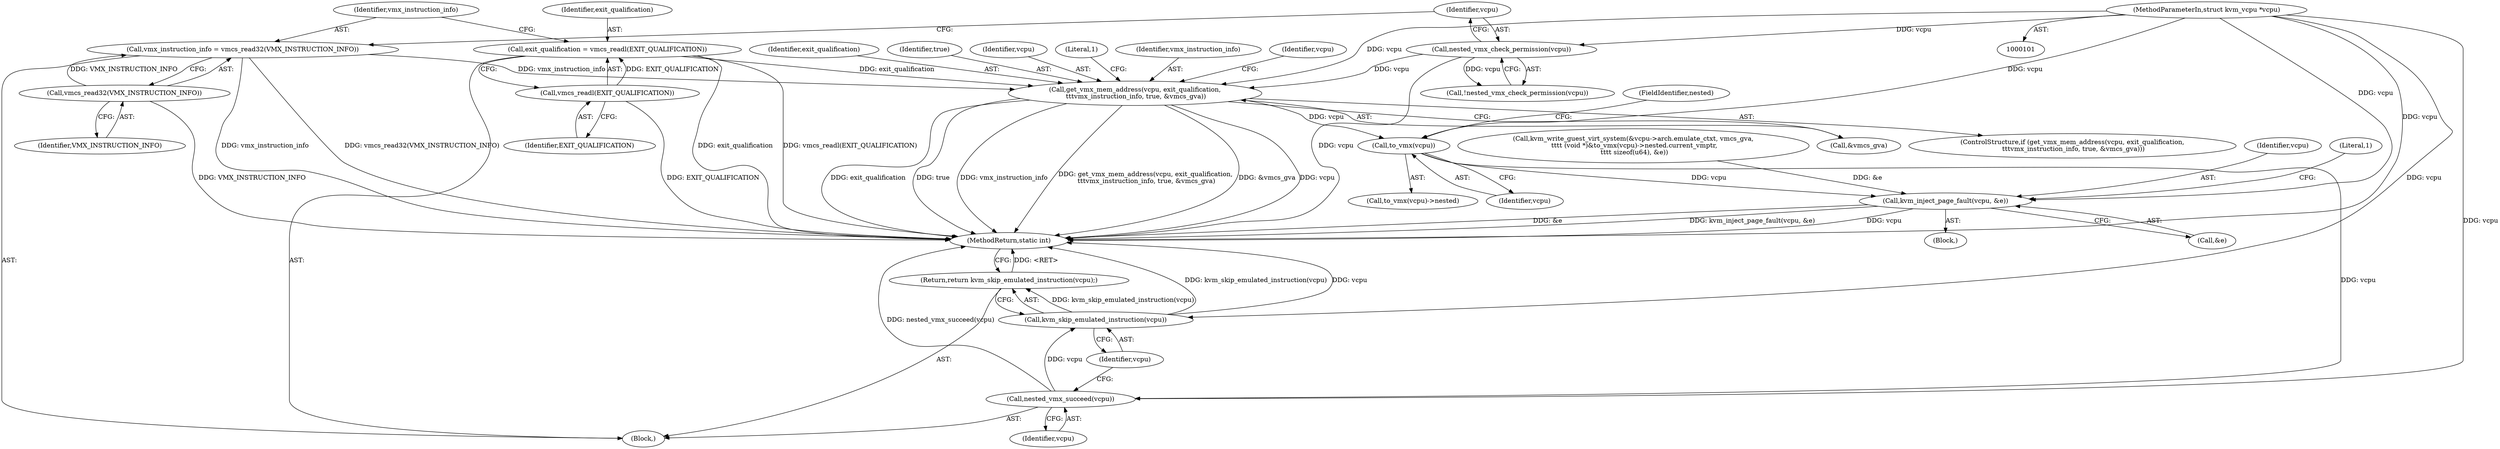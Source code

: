 digraph "0_linux_727ba748e110b4de50d142edca9d6a9b7e6111d8_0@pointer" {
"1000123" [label="(Call,get_vmx_mem_address(vcpu, exit_qualification,\n \t\t\tvmx_instruction_info, true, &vmcs_gva))"];
"1000118" [label="(Call,nested_vmx_check_permission(vcpu))"];
"1000102" [label="(MethodParameterIn,struct kvm_vcpu *vcpu)"];
"1000105" [label="(Call,exit_qualification = vmcs_readl(EXIT_QUALIFICATION))"];
"1000107" [label="(Call,vmcs_readl(EXIT_QUALIFICATION))"];
"1000110" [label="(Call,vmx_instruction_info = vmcs_read32(VMX_INSTRUCTION_INFO))"];
"1000112" [label="(Call,vmcs_read32(VMX_INSTRUCTION_INFO))"];
"1000146" [label="(Call,to_vmx(vcpu))"];
"1000155" [label="(Call,kvm_inject_page_fault(vcpu, &e))"];
"1000161" [label="(Call,nested_vmx_succeed(vcpu))"];
"1000164" [label="(Call,kvm_skip_emulated_instruction(vcpu))"];
"1000163" [label="(Return,return kvm_skip_emulated_instruction(vcpu);)"];
"1000157" [label="(Call,&e)"];
"1000137" [label="(Identifier,vcpu)"];
"1000166" [label="(MethodReturn,static int)"];
"1000160" [label="(Literal,1)"];
"1000148" [label="(FieldIdentifier,nested)"];
"1000146" [label="(Call,to_vmx(vcpu))"];
"1000123" [label="(Call,get_vmx_mem_address(vcpu, exit_qualification,\n \t\t\tvmx_instruction_info, true, &vmcs_gva))"];
"1000113" [label="(Identifier,VMX_INSTRUCTION_INFO)"];
"1000125" [label="(Identifier,exit_qualification)"];
"1000117" [label="(Call,!nested_vmx_check_permission(vcpu))"];
"1000107" [label="(Call,vmcs_readl(EXIT_QUALIFICATION))"];
"1000133" [label="(Call,kvm_write_guest_virt_system(&vcpu->arch.emulate_ctxt, vmcs_gva,\n \t\t\t\t (void *)&to_vmx(vcpu)->nested.current_vmptr,\n \t\t\t\t sizeof(u64), &e))"];
"1000145" [label="(Call,to_vmx(vcpu)->nested)"];
"1000165" [label="(Identifier,vcpu)"];
"1000161" [label="(Call,nested_vmx_succeed(vcpu))"];
"1000127" [label="(Identifier,true)"];
"1000111" [label="(Identifier,vmx_instruction_info)"];
"1000124" [label="(Identifier,vcpu)"];
"1000131" [label="(Literal,1)"];
"1000164" [label="(Call,kvm_skip_emulated_instruction(vcpu))"];
"1000163" [label="(Return,return kvm_skip_emulated_instruction(vcpu);)"];
"1000103" [label="(Block,)"];
"1000112" [label="(Call,vmcs_read32(VMX_INSTRUCTION_INFO))"];
"1000147" [label="(Identifier,vcpu)"];
"1000110" [label="(Call,vmx_instruction_info = vmcs_read32(VMX_INSTRUCTION_INFO))"];
"1000156" [label="(Identifier,vcpu)"];
"1000118" [label="(Call,nested_vmx_check_permission(vcpu))"];
"1000108" [label="(Identifier,EXIT_QUALIFICATION)"];
"1000119" [label="(Identifier,vcpu)"];
"1000155" [label="(Call,kvm_inject_page_fault(vcpu, &e))"];
"1000162" [label="(Identifier,vcpu)"];
"1000122" [label="(ControlStructure,if (get_vmx_mem_address(vcpu, exit_qualification,\n \t\t\tvmx_instruction_info, true, &vmcs_gva)))"];
"1000126" [label="(Identifier,vmx_instruction_info)"];
"1000105" [label="(Call,exit_qualification = vmcs_readl(EXIT_QUALIFICATION))"];
"1000154" [label="(Block,)"];
"1000128" [label="(Call,&vmcs_gva)"];
"1000106" [label="(Identifier,exit_qualification)"];
"1000102" [label="(MethodParameterIn,struct kvm_vcpu *vcpu)"];
"1000123" -> "1000122"  [label="AST: "];
"1000123" -> "1000128"  [label="CFG: "];
"1000124" -> "1000123"  [label="AST: "];
"1000125" -> "1000123"  [label="AST: "];
"1000126" -> "1000123"  [label="AST: "];
"1000127" -> "1000123"  [label="AST: "];
"1000128" -> "1000123"  [label="AST: "];
"1000131" -> "1000123"  [label="CFG: "];
"1000137" -> "1000123"  [label="CFG: "];
"1000123" -> "1000166"  [label="DDG: exit_qualification"];
"1000123" -> "1000166"  [label="DDG: true"];
"1000123" -> "1000166"  [label="DDG: vmx_instruction_info"];
"1000123" -> "1000166"  [label="DDG: get_vmx_mem_address(vcpu, exit_qualification,\n \t\t\tvmx_instruction_info, true, &vmcs_gva)"];
"1000123" -> "1000166"  [label="DDG: &vmcs_gva"];
"1000123" -> "1000166"  [label="DDG: vcpu"];
"1000118" -> "1000123"  [label="DDG: vcpu"];
"1000102" -> "1000123"  [label="DDG: vcpu"];
"1000105" -> "1000123"  [label="DDG: exit_qualification"];
"1000110" -> "1000123"  [label="DDG: vmx_instruction_info"];
"1000123" -> "1000146"  [label="DDG: vcpu"];
"1000118" -> "1000117"  [label="AST: "];
"1000118" -> "1000119"  [label="CFG: "];
"1000119" -> "1000118"  [label="AST: "];
"1000117" -> "1000118"  [label="CFG: "];
"1000118" -> "1000166"  [label="DDG: vcpu"];
"1000118" -> "1000117"  [label="DDG: vcpu"];
"1000102" -> "1000118"  [label="DDG: vcpu"];
"1000102" -> "1000101"  [label="AST: "];
"1000102" -> "1000166"  [label="DDG: vcpu"];
"1000102" -> "1000146"  [label="DDG: vcpu"];
"1000102" -> "1000155"  [label="DDG: vcpu"];
"1000102" -> "1000161"  [label="DDG: vcpu"];
"1000102" -> "1000164"  [label="DDG: vcpu"];
"1000105" -> "1000103"  [label="AST: "];
"1000105" -> "1000107"  [label="CFG: "];
"1000106" -> "1000105"  [label="AST: "];
"1000107" -> "1000105"  [label="AST: "];
"1000111" -> "1000105"  [label="CFG: "];
"1000105" -> "1000166"  [label="DDG: exit_qualification"];
"1000105" -> "1000166"  [label="DDG: vmcs_readl(EXIT_QUALIFICATION)"];
"1000107" -> "1000105"  [label="DDG: EXIT_QUALIFICATION"];
"1000107" -> "1000108"  [label="CFG: "];
"1000108" -> "1000107"  [label="AST: "];
"1000107" -> "1000166"  [label="DDG: EXIT_QUALIFICATION"];
"1000110" -> "1000103"  [label="AST: "];
"1000110" -> "1000112"  [label="CFG: "];
"1000111" -> "1000110"  [label="AST: "];
"1000112" -> "1000110"  [label="AST: "];
"1000119" -> "1000110"  [label="CFG: "];
"1000110" -> "1000166"  [label="DDG: vmcs_read32(VMX_INSTRUCTION_INFO)"];
"1000110" -> "1000166"  [label="DDG: vmx_instruction_info"];
"1000112" -> "1000110"  [label="DDG: VMX_INSTRUCTION_INFO"];
"1000112" -> "1000113"  [label="CFG: "];
"1000113" -> "1000112"  [label="AST: "];
"1000112" -> "1000166"  [label="DDG: VMX_INSTRUCTION_INFO"];
"1000146" -> "1000145"  [label="AST: "];
"1000146" -> "1000147"  [label="CFG: "];
"1000147" -> "1000146"  [label="AST: "];
"1000148" -> "1000146"  [label="CFG: "];
"1000146" -> "1000155"  [label="DDG: vcpu"];
"1000146" -> "1000161"  [label="DDG: vcpu"];
"1000155" -> "1000154"  [label="AST: "];
"1000155" -> "1000157"  [label="CFG: "];
"1000156" -> "1000155"  [label="AST: "];
"1000157" -> "1000155"  [label="AST: "];
"1000160" -> "1000155"  [label="CFG: "];
"1000155" -> "1000166"  [label="DDG: &e"];
"1000155" -> "1000166"  [label="DDG: kvm_inject_page_fault(vcpu, &e)"];
"1000155" -> "1000166"  [label="DDG: vcpu"];
"1000133" -> "1000155"  [label="DDG: &e"];
"1000161" -> "1000103"  [label="AST: "];
"1000161" -> "1000162"  [label="CFG: "];
"1000162" -> "1000161"  [label="AST: "];
"1000165" -> "1000161"  [label="CFG: "];
"1000161" -> "1000166"  [label="DDG: nested_vmx_succeed(vcpu)"];
"1000161" -> "1000164"  [label="DDG: vcpu"];
"1000164" -> "1000163"  [label="AST: "];
"1000164" -> "1000165"  [label="CFG: "];
"1000165" -> "1000164"  [label="AST: "];
"1000163" -> "1000164"  [label="CFG: "];
"1000164" -> "1000166"  [label="DDG: kvm_skip_emulated_instruction(vcpu)"];
"1000164" -> "1000166"  [label="DDG: vcpu"];
"1000164" -> "1000163"  [label="DDG: kvm_skip_emulated_instruction(vcpu)"];
"1000163" -> "1000103"  [label="AST: "];
"1000166" -> "1000163"  [label="CFG: "];
"1000163" -> "1000166"  [label="DDG: <RET>"];
}
